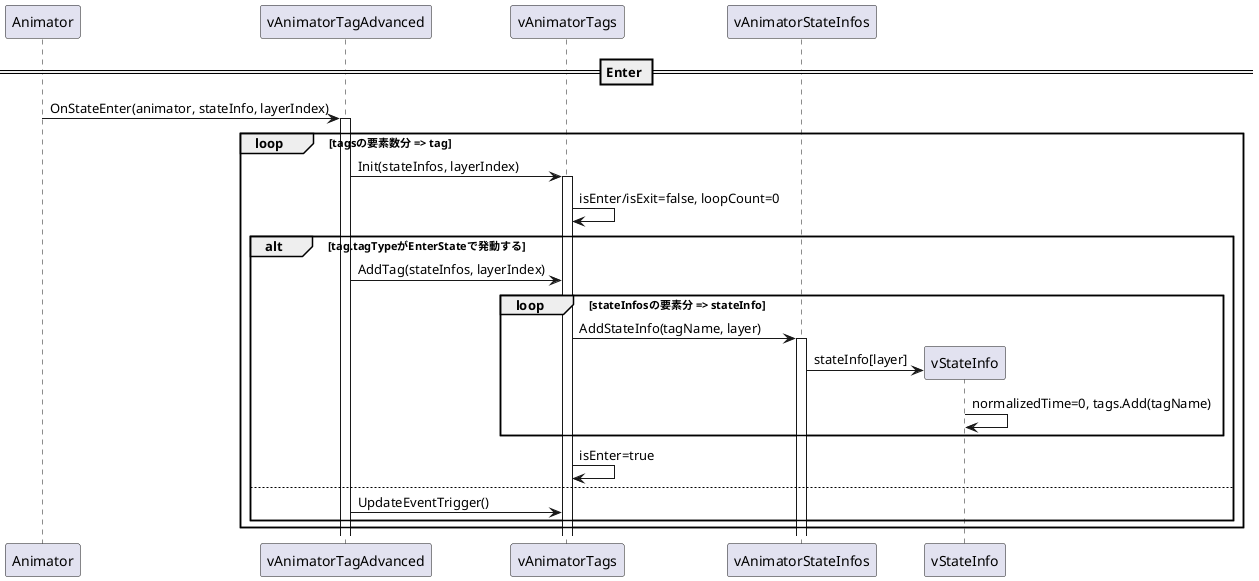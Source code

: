 @startuml anim_tag_sequence

participant Animator
participant vAnimatorTagAdvanced
participant vAnimatorTags
participant vAnimatorStateInfos
participant vStateInfo

== Enter ==

Animator -> vAnimatorTagAdvanced++ : OnStateEnter(animator, stateInfo, layerIndex)
loop tagsの要素数分 => tag
    vAnimatorTagAdvanced -> vAnimatorTags++ : Init(stateInfos, layerIndex)
    vAnimatorTags -> vAnimatorTags : isEnter/isExit=false, loopCount=0
    alt  tag.tagTypeがEnterStateで発動する
        vAnimatorTagAdvanced -> vAnimatorTags : AddTag(stateInfos, layerIndex)
        loop stateInfosの要素分 => stateInfo
            vAnimatorTags -> vAnimatorStateInfos++ : AddStateInfo(tagName, layer)
            vAnimatorStateInfos -> vStateInfo** : stateInfo[layer]
            vStateInfo -> vStateInfo : normalizedTime=0, tags.Add(tagName)
        end
        vAnimatorTags -> vAnimatorTags : isEnter=true
    else
        vAnimatorTagAdvanced -> vAnimatorTags : UpdateEventTrigger()
    end
end
@enduml